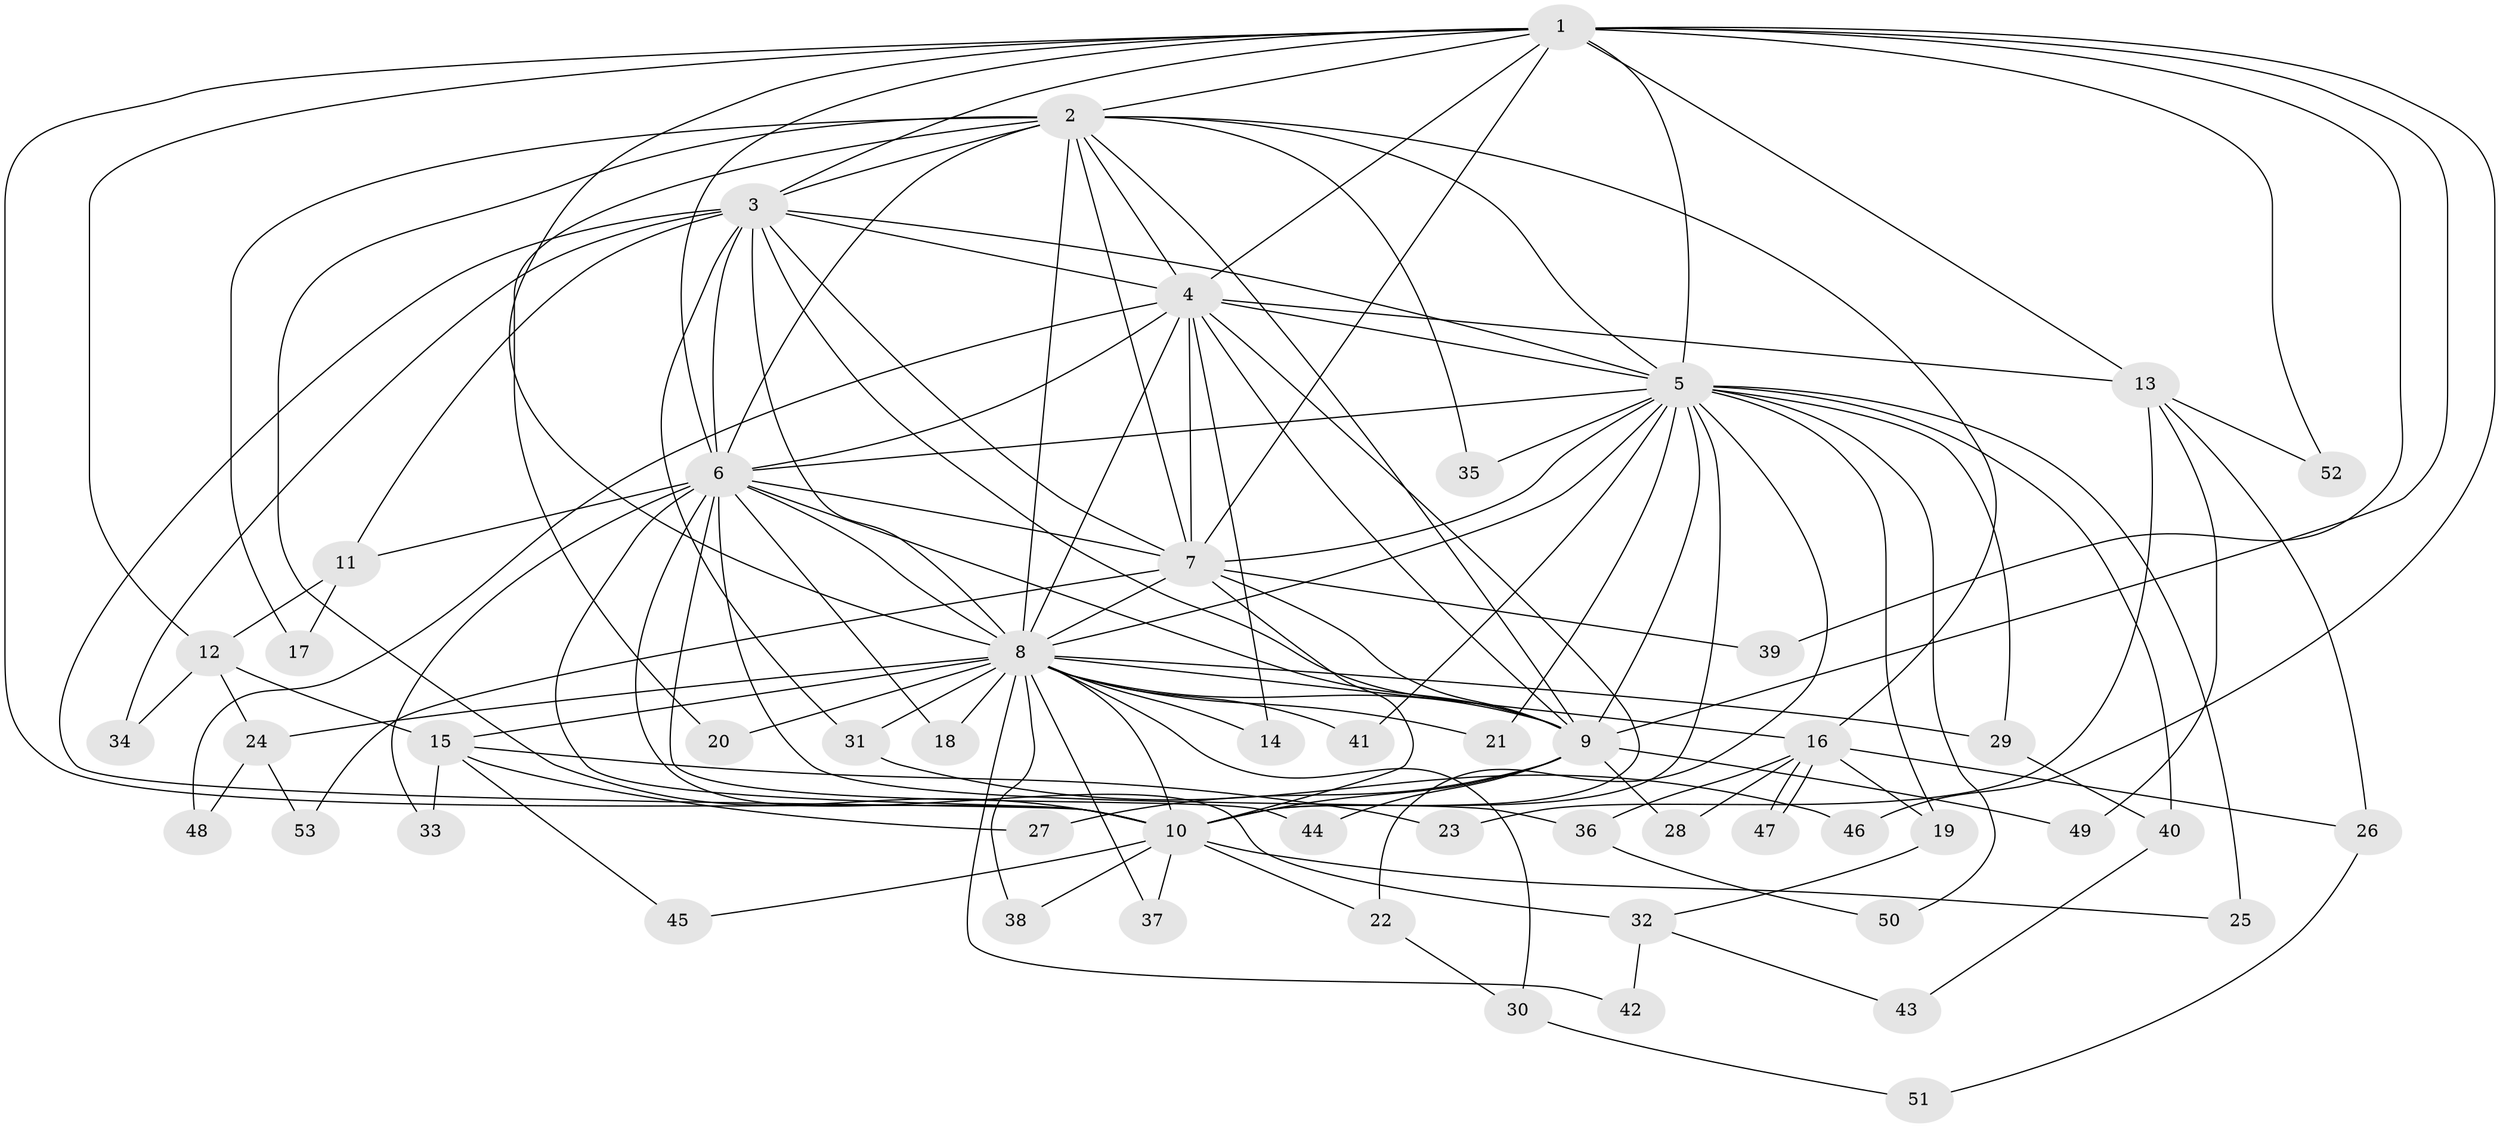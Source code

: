 // Generated by graph-tools (version 1.1) at 2025/14/03/09/25 04:14:11]
// undirected, 53 vertices, 131 edges
graph export_dot {
graph [start="1"]
  node [color=gray90,style=filled];
  1;
  2;
  3;
  4;
  5;
  6;
  7;
  8;
  9;
  10;
  11;
  12;
  13;
  14;
  15;
  16;
  17;
  18;
  19;
  20;
  21;
  22;
  23;
  24;
  25;
  26;
  27;
  28;
  29;
  30;
  31;
  32;
  33;
  34;
  35;
  36;
  37;
  38;
  39;
  40;
  41;
  42;
  43;
  44;
  45;
  46;
  47;
  48;
  49;
  50;
  51;
  52;
  53;
  1 -- 2;
  1 -- 3;
  1 -- 4;
  1 -- 5;
  1 -- 6;
  1 -- 7;
  1 -- 8;
  1 -- 9;
  1 -- 10;
  1 -- 12;
  1 -- 13;
  1 -- 39;
  1 -- 46;
  1 -- 52;
  2 -- 3;
  2 -- 4;
  2 -- 5;
  2 -- 6;
  2 -- 7;
  2 -- 8;
  2 -- 9;
  2 -- 10;
  2 -- 16;
  2 -- 17;
  2 -- 20;
  2 -- 35;
  3 -- 4;
  3 -- 5;
  3 -- 6;
  3 -- 7;
  3 -- 8;
  3 -- 9;
  3 -- 10;
  3 -- 11;
  3 -- 31;
  3 -- 34;
  4 -- 5;
  4 -- 6;
  4 -- 7;
  4 -- 8;
  4 -- 9;
  4 -- 10;
  4 -- 13;
  4 -- 14;
  4 -- 48;
  5 -- 6;
  5 -- 7;
  5 -- 8;
  5 -- 9;
  5 -- 10;
  5 -- 19;
  5 -- 21;
  5 -- 22;
  5 -- 25;
  5 -- 29;
  5 -- 35;
  5 -- 40;
  5 -- 41;
  5 -- 50;
  6 -- 7;
  6 -- 8;
  6 -- 9;
  6 -- 10;
  6 -- 11;
  6 -- 18;
  6 -- 32;
  6 -- 33;
  6 -- 36;
  6 -- 44;
  7 -- 8;
  7 -- 9;
  7 -- 10;
  7 -- 39;
  7 -- 53;
  8 -- 9;
  8 -- 10;
  8 -- 14;
  8 -- 15;
  8 -- 16;
  8 -- 18;
  8 -- 20;
  8 -- 21;
  8 -- 24;
  8 -- 29;
  8 -- 30;
  8 -- 31;
  8 -- 37;
  8 -- 38;
  8 -- 41;
  8 -- 42;
  9 -- 10;
  9 -- 27;
  9 -- 28;
  9 -- 44;
  9 -- 49;
  10 -- 22;
  10 -- 25;
  10 -- 37;
  10 -- 38;
  10 -- 45;
  11 -- 12;
  11 -- 17;
  12 -- 15;
  12 -- 24;
  12 -- 34;
  13 -- 23;
  13 -- 26;
  13 -- 49;
  13 -- 52;
  15 -- 23;
  15 -- 27;
  15 -- 33;
  15 -- 45;
  16 -- 19;
  16 -- 26;
  16 -- 28;
  16 -- 36;
  16 -- 47;
  16 -- 47;
  19 -- 32;
  22 -- 30;
  24 -- 48;
  24 -- 53;
  26 -- 51;
  29 -- 40;
  30 -- 51;
  31 -- 46;
  32 -- 42;
  32 -- 43;
  36 -- 50;
  40 -- 43;
}

